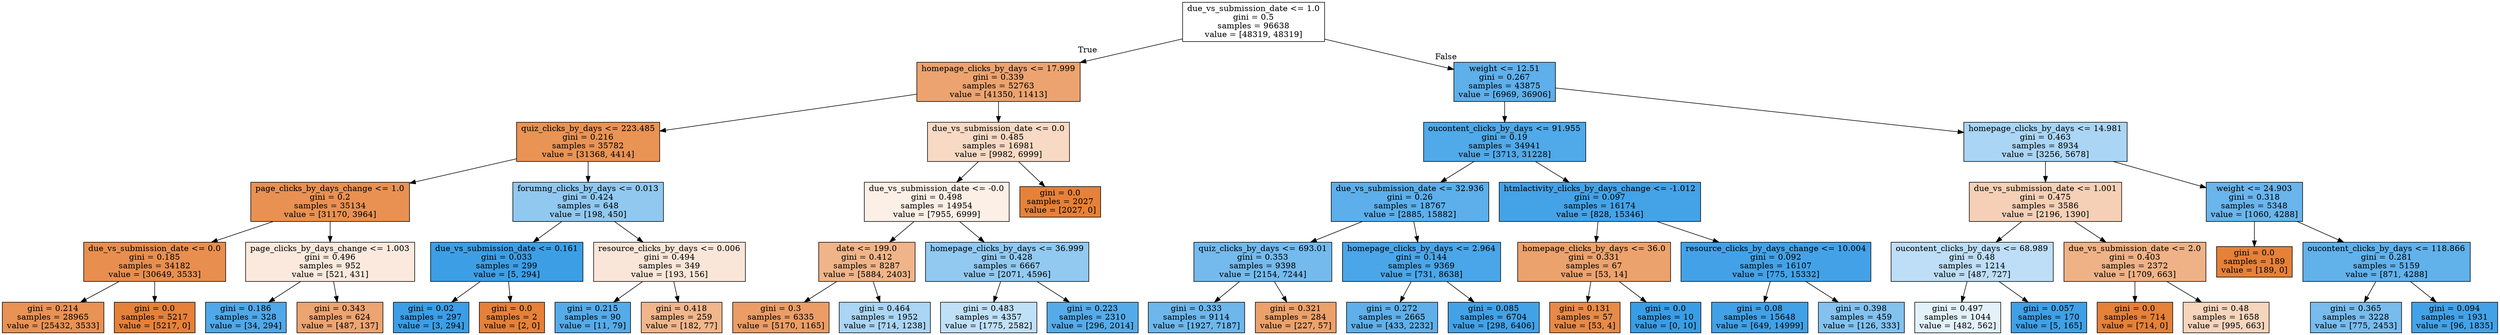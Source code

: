 digraph Tree {
node [shape=box, style="filled", color="black"] ;
0 [label="due_vs_submission_date <= 1.0\ngini = 0.5\nsamples = 96638\nvalue = [48319, 48319]", fillcolor="#e5813900"] ;
1 [label="homepage_clicks_by_days <= 17.999\ngini = 0.339\nsamples = 52763\nvalue = [41350, 11413]", fillcolor="#e58139b9"] ;
0 -> 1 [labeldistance=2.5, labelangle=45, headlabel="True"] ;
2 [label="quiz_clicks_by_days <= 223.485\ngini = 0.216\nsamples = 35782\nvalue = [31368, 4414]", fillcolor="#e58139db"] ;
1 -> 2 ;
3 [label="page_clicks_by_days_change <= 1.0\ngini = 0.2\nsamples = 35134\nvalue = [31170, 3964]", fillcolor="#e58139df"] ;
2 -> 3 ;
4 [label="due_vs_submission_date <= 0.0\ngini = 0.185\nsamples = 34182\nvalue = [30649, 3533]", fillcolor="#e58139e2"] ;
3 -> 4 ;
5 [label="gini = 0.214\nsamples = 28965\nvalue = [25432, 3533]", fillcolor="#e58139dc"] ;
4 -> 5 ;
6 [label="gini = 0.0\nsamples = 5217\nvalue = [5217, 0]", fillcolor="#e58139ff"] ;
4 -> 6 ;
7 [label="page_clicks_by_days_change <= 1.003\ngini = 0.496\nsamples = 952\nvalue = [521, 431]", fillcolor="#e581392c"] ;
3 -> 7 ;
8 [label="gini = 0.186\nsamples = 328\nvalue = [34, 294]", fillcolor="#399de5e2"] ;
7 -> 8 ;
9 [label="gini = 0.343\nsamples = 624\nvalue = [487, 137]", fillcolor="#e58139b7"] ;
7 -> 9 ;
10 [label="forumng_clicks_by_days <= 0.013\ngini = 0.424\nsamples = 648\nvalue = [198, 450]", fillcolor="#399de58f"] ;
2 -> 10 ;
11 [label="due_vs_submission_date <= 0.161\ngini = 0.033\nsamples = 299\nvalue = [5, 294]", fillcolor="#399de5fb"] ;
10 -> 11 ;
12 [label="gini = 0.02\nsamples = 297\nvalue = [3, 294]", fillcolor="#399de5fc"] ;
11 -> 12 ;
13 [label="gini = 0.0\nsamples = 2\nvalue = [2, 0]", fillcolor="#e58139ff"] ;
11 -> 13 ;
14 [label="resource_clicks_by_days <= 0.006\ngini = 0.494\nsamples = 349\nvalue = [193, 156]", fillcolor="#e5813931"] ;
10 -> 14 ;
15 [label="gini = 0.215\nsamples = 90\nvalue = [11, 79]", fillcolor="#399de5db"] ;
14 -> 15 ;
16 [label="gini = 0.418\nsamples = 259\nvalue = [182, 77]", fillcolor="#e5813993"] ;
14 -> 16 ;
17 [label="due_vs_submission_date <= 0.0\ngini = 0.485\nsamples = 16981\nvalue = [9982, 6999]", fillcolor="#e581394c"] ;
1 -> 17 ;
18 [label="due_vs_submission_date <= -0.0\ngini = 0.498\nsamples = 14954\nvalue = [7955, 6999]", fillcolor="#e581391f"] ;
17 -> 18 ;
19 [label="date <= 199.0\ngini = 0.412\nsamples = 8287\nvalue = [5884, 2403]", fillcolor="#e5813997"] ;
18 -> 19 ;
20 [label="gini = 0.3\nsamples = 6335\nvalue = [5170, 1165]", fillcolor="#e58139c6"] ;
19 -> 20 ;
21 [label="gini = 0.464\nsamples = 1952\nvalue = [714, 1238]", fillcolor="#399de56c"] ;
19 -> 21 ;
22 [label="homepage_clicks_by_days <= 36.999\ngini = 0.428\nsamples = 6667\nvalue = [2071, 4596]", fillcolor="#399de58c"] ;
18 -> 22 ;
23 [label="gini = 0.483\nsamples = 4357\nvalue = [1775, 2582]", fillcolor="#399de550"] ;
22 -> 23 ;
24 [label="gini = 0.223\nsamples = 2310\nvalue = [296, 2014]", fillcolor="#399de5da"] ;
22 -> 24 ;
25 [label="gini = 0.0\nsamples = 2027\nvalue = [2027, 0]", fillcolor="#e58139ff"] ;
17 -> 25 ;
26 [label="weight <= 12.51\ngini = 0.267\nsamples = 43875\nvalue = [6969, 36906]", fillcolor="#399de5cf"] ;
0 -> 26 [labeldistance=2.5, labelangle=-45, headlabel="False"] ;
27 [label="oucontent_clicks_by_days <= 91.955\ngini = 0.19\nsamples = 34941\nvalue = [3713, 31228]", fillcolor="#399de5e1"] ;
26 -> 27 ;
28 [label="due_vs_submission_date <= 32.936\ngini = 0.26\nsamples = 18767\nvalue = [2885, 15882]", fillcolor="#399de5d1"] ;
27 -> 28 ;
29 [label="quiz_clicks_by_days <= 693.01\ngini = 0.353\nsamples = 9398\nvalue = [2154, 7244]", fillcolor="#399de5b3"] ;
28 -> 29 ;
30 [label="gini = 0.333\nsamples = 9114\nvalue = [1927, 7187]", fillcolor="#399de5bb"] ;
29 -> 30 ;
31 [label="gini = 0.321\nsamples = 284\nvalue = [227, 57]", fillcolor="#e58139bf"] ;
29 -> 31 ;
32 [label="homepage_clicks_by_days <= 2.964\ngini = 0.144\nsamples = 9369\nvalue = [731, 8638]", fillcolor="#399de5e9"] ;
28 -> 32 ;
33 [label="gini = 0.272\nsamples = 2665\nvalue = [433, 2232]", fillcolor="#399de5ce"] ;
32 -> 33 ;
34 [label="gini = 0.085\nsamples = 6704\nvalue = [298, 6406]", fillcolor="#399de5f3"] ;
32 -> 34 ;
35 [label="htmlactivity_clicks_by_days_change <= -1.012\ngini = 0.097\nsamples = 16174\nvalue = [828, 15346]", fillcolor="#399de5f1"] ;
27 -> 35 ;
36 [label="homepage_clicks_by_days <= 36.0\ngini = 0.331\nsamples = 67\nvalue = [53, 14]", fillcolor="#e58139bc"] ;
35 -> 36 ;
37 [label="gini = 0.131\nsamples = 57\nvalue = [53, 4]", fillcolor="#e58139ec"] ;
36 -> 37 ;
38 [label="gini = 0.0\nsamples = 10\nvalue = [0, 10]", fillcolor="#399de5ff"] ;
36 -> 38 ;
39 [label="resource_clicks_by_days_change <= 10.004\ngini = 0.092\nsamples = 16107\nvalue = [775, 15332]", fillcolor="#399de5f2"] ;
35 -> 39 ;
40 [label="gini = 0.08\nsamples = 15648\nvalue = [649, 14999]", fillcolor="#399de5f4"] ;
39 -> 40 ;
41 [label="gini = 0.398\nsamples = 459\nvalue = [126, 333]", fillcolor="#399de59f"] ;
39 -> 41 ;
42 [label="homepage_clicks_by_days <= 14.981\ngini = 0.463\nsamples = 8934\nvalue = [3256, 5678]", fillcolor="#399de56d"] ;
26 -> 42 ;
43 [label="due_vs_submission_date <= 1.001\ngini = 0.475\nsamples = 3586\nvalue = [2196, 1390]", fillcolor="#e581395e"] ;
42 -> 43 ;
44 [label="oucontent_clicks_by_days <= 68.989\ngini = 0.48\nsamples = 1214\nvalue = [487, 727]", fillcolor="#399de554"] ;
43 -> 44 ;
45 [label="gini = 0.497\nsamples = 1044\nvalue = [482, 562]", fillcolor="#399de524"] ;
44 -> 45 ;
46 [label="gini = 0.057\nsamples = 170\nvalue = [5, 165]", fillcolor="#399de5f7"] ;
44 -> 46 ;
47 [label="due_vs_submission_date <= 2.0\ngini = 0.403\nsamples = 2372\nvalue = [1709, 663]", fillcolor="#e581399c"] ;
43 -> 47 ;
48 [label="gini = 0.0\nsamples = 714\nvalue = [714, 0]", fillcolor="#e58139ff"] ;
47 -> 48 ;
49 [label="gini = 0.48\nsamples = 1658\nvalue = [995, 663]", fillcolor="#e5813955"] ;
47 -> 49 ;
50 [label="weight <= 24.903\ngini = 0.318\nsamples = 5348\nvalue = [1060, 4288]", fillcolor="#399de5c0"] ;
42 -> 50 ;
51 [label="gini = 0.0\nsamples = 189\nvalue = [189, 0]", fillcolor="#e58139ff"] ;
50 -> 51 ;
52 [label="oucontent_clicks_by_days <= 118.866\ngini = 0.281\nsamples = 5159\nvalue = [871, 4288]", fillcolor="#399de5cb"] ;
50 -> 52 ;
53 [label="gini = 0.365\nsamples = 3228\nvalue = [775, 2453]", fillcolor="#399de5ae"] ;
52 -> 53 ;
54 [label="gini = 0.094\nsamples = 1931\nvalue = [96, 1835]", fillcolor="#399de5f2"] ;
52 -> 54 ;
}